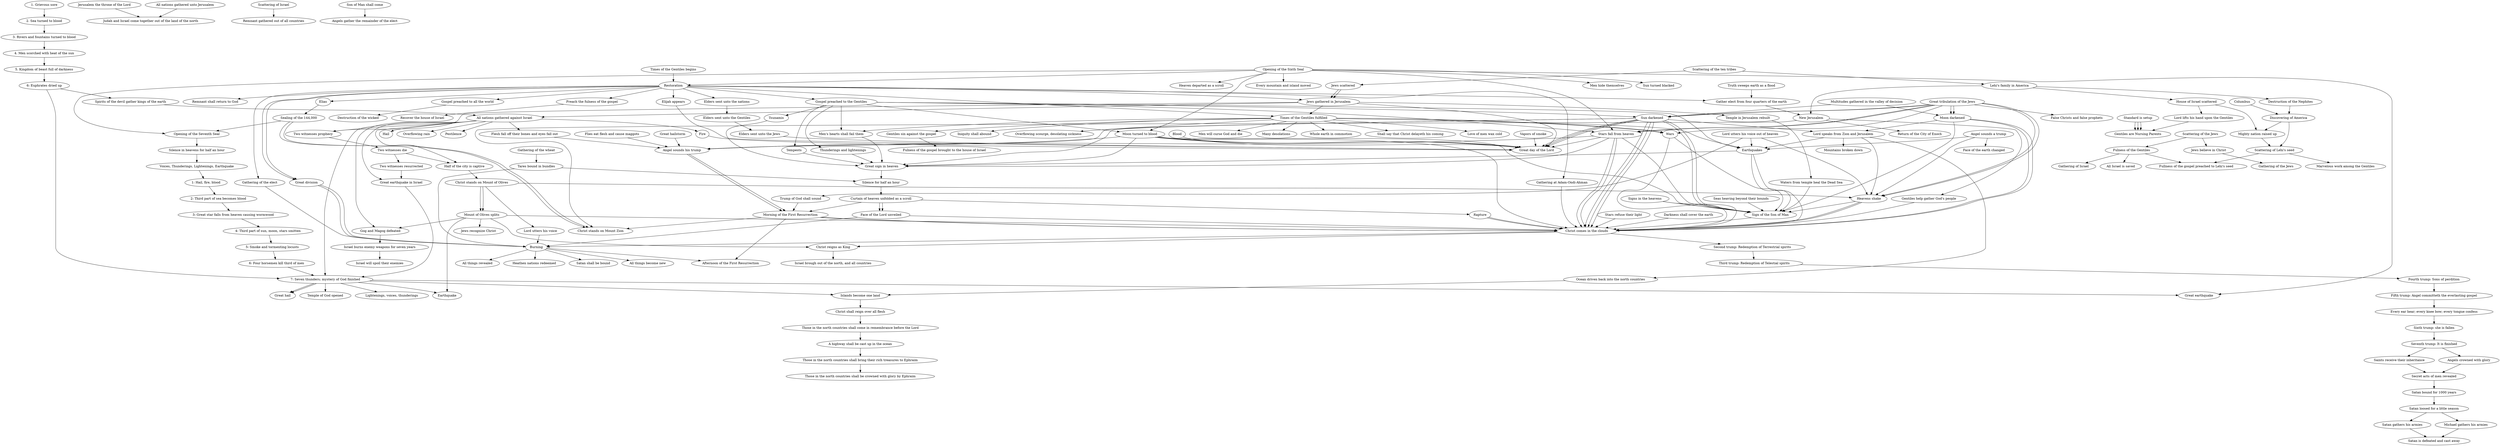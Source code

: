 digraph Signs {
  
  ##
  #
  # OT
  #
  ##

  # Isaiah 10:20-21
  "Restoration" -> "Remnant shall return to God"

  # Isaiah 49:22-23
  "Standard is setup" -> "Gentiles are Nursing Parents"

  # Jeremiah 3:17-18
  "Jerusalem the throne of the Lord" -> "Judah and Israel come together out of the land of the north"
  "All nations gathered unto Jerusalem" -> "Judah and Israel come together out of the land of the north"

  # Jeremiah 23:3
  "Scattering of Israel" -> "Remnant gathered out of all countries"

  # Jeremiah 23:5
  "Christ reigns as King" -> "Israel brough out of the north, and all countries"

  # Jeremiah 29:14
  "Jews scattered" -> "Jews gathered in Jerusalem"

  # Ezekiel 38:18-23
  ## Gog and Magog is concurrent with the seventh seal and seven angels pouring destruction
  "All nations gathered against Israel" -> "Hail"
  "All nations gathered against Israel" -> "Great earthquake in Israel"
  "All nations gathered against Israel" -> "Overflowing rain"
  "All nations gathered against Israel" -> "Pestilence"
  "All nations gathered against Israel" -> "Fire"
    
  # Ezekiel 39
  "All nations gathered against Israel" -> "Gog and Magog defeated"
  "Gog and Magog defeated" -> "Israel burns enemy weapons for seven years"
  "Israel burns enemy weapons for seven years" -> "Israel will spoil their enemies"

  # Joel 2:31
  "Sun darkened" -> "Great day of the Lord"
  "Moon turned to blood" -> "Great day of the Lord"

  # Joel 3:14-16
  "Multitudes gathered in the valley of decision" -> "Sun darkened"
  "Multitudes gathered in the valley of decision" -> "Moon darkened"
  "Sun darkened" -> "Lord speaks from Zion and Jerusalem"
  "Moon darkened" -> "Lord speaks from Zion and Jerusalem"
  "Lord speaks from Zion and Jerusalem" -> "Heavens shake"
  "Lord speaks from Zion and Jerusalem" -> "Earthquakes"

  # Zechariah 14
  "All nations gathered against Israel" -> "Half of the city is captive"
  "Half of the city is captive" -> "Christ stands on Mount of Olives"
  "Christ stands on Mount of Olives" -> "Mount of Olives splits"
  "Mount of Olives splits" -> "Christ reigns as King"

  # Zechariah 14:12
  "All nations gathered against Israel" -> "Flesh fall off their bones and eyes fall out"
  
  # Zechariah 14:5
  "Mount of Olives splits" -> "Christ comes in the clouds"

  # Malachi 4:5
  "Elijah appears" -> "Great day of the Lord"

  ##
  #
  # NT
  #
  ##

  # Matthew 24
  # JST Matthew 1
  subgraph matt24 {

    ###
    # JST is quite a bit different than Matthew 24. It excludes some things
    # and has others in a different order. We have Matthew 24 documented here
    # for the sake of comparison but commented out because we believe JST
    # to be more correct.
    ###

    # Matthew 24:5
    # "False Christs" -> "Beginning of sorrows"

    # Matthew 24:6
    # "Wars" -> "Beginning of sorrows"

    # Matthew 24:7
    # "Famine" -> "Beginning of sorrows"
    # "Pestilence" -> "Beginning of sorrows"
    # "Earthquakes" -> "Beginning of sorrows"

    # Matthew 24:8
    # "Beginning of sorrows"

    # Matthew 24:9
    # "Beginning of sorrows" -> "Persecution" # Is that what this means?

    # Matthew 24:11
    # "Beginning of sorrows" -> "False prophets"

    # Matthew 24:14
    # "Beginning of sorrows" -> "Gospel preached to all the world"

    # Matthew 24:21
    # "Persecution" -> "Great tribulation"
    # "False prophets" -> "Great tribulation"
    # "Gospel preached to all the world" -> "Great tribulation"

    # Matthew 24:23-24
    # "Great tribulation" -> "False Christs"
    # "Great tribulation" -> "False prophets"

    # Matthew 24:29
    # "Great tribulation" -> "Sun darkened"
    # "Great tribulation" -> "Moon darkened"
    # "Great tribulation" -> "Stars fall from heaven"
    # "Great tribulation" -> "Heavens shake"

    # Matthew 24:30
    # "Sun darkened" -> "Sign of the Son of Man"
    # "Moon darkened" -> "Sign of the Son of Man"
    # "Stars fall from heaven" -> "Sign of the Son of Man"
    # "Heavens shake" -> "Sign of the Son of Man"
    # "Sign of the Son of Man" -> "Christ comes in the clouds"

    # Matthew 24:31
    # "Christ comes in the clouds" -> "Gathering of the elect"

    # JST Matt 1:18,22
    "Great tribulation of the Jews" -> "False Christs and false prophets"

    # JST Matt 1:23
    "Great tribulation of the Jews" -> "Wars"

    # JST Matt 1:31
    "Gospel preached to all the world" -> "Destruction of the wicked"

    # JST Matt 1:33
    "Great tribulation of the Jews" -> "Sun darkened"
    "Great tribulation of the Jews" -> "Moon darkened"
    "Great tribulation of the Jews" -> "Stars fall from heaven"
    "Great tribulation of the Jews" -> "Heavens shake"

    # JST Matt 1:36
    "Sun darkened" -> "Sign of the Son of Man"
    "Moon darkened" -> "Sign of the Son of Man"
    "Stars fall from heaven" -> "Sign of the Son of Man"
    "Heavens shake" -> "Sign of the Son of Man"
    "Sign of the Son of Man" -> "Christ comes in the clouds"

    # JST Matt 1:37
    "Son of Man shall come" -> "Angels gather the remainder of the elect"
  }

  # Mark 13:24
  "Great tribulation of the Jews" -> "Sun darkened"
  "Great tribulation of the Jews" -> "Moon darkened"
  "Great tribulation of the Jews" -> "Stars fall from heaven"
  "Great tribulation of the Jews" -> "Heavens shake"
  "Sun darkened" -> "Christ comes in the clouds"
  "Moon darkened" -> "Christ comes in the clouds"
  "Stars fall from heaven" -> "Christ comes in the clouds"
  "Heavens shake" -> "Christ comes in the clouds"

  # Luke 21:25-28
  "Signs in the heavens" -> "Christ comes in the clouds"

  # Acts 2:20
  "Sun darkened" -> "Great day of the Lord"
  "Moon turned to blood" -> "Great day of the Lord"

  # Romans 11:25-26
  "Fulness of the Gentiles" -> "All Israel is saved"

  # 1 Thessalonians 4:16-17
  "Rapture" -> "Christ comes in the clouds"
  "Morning of the First Resurrection" -> "Christ comes in the clouds"

  # Revelation 6
  subgraph sixthSeal {
  	label="Sixth Seal"
  	
  	# Revelation 6:12-17
  	"Opening of the Sixth Seal" -> "Great earthquake"
  	"Opening of the Sixth Seal" -> "Sun turned blacked"
  	"Opening of the Sixth Seal" -> "Moon turned to blood"
  	"Opening of the Sixth Seal" -> "Stars fall from heaven"
  	"Opening of the Sixth Seal" -> "Heaven departed as a scroll"
  	"Opening of the Sixth Seal" -> "Every mountain and island moved"
  	"Opening of the Sixth Seal" -> "Men hide themselves"
  	
  	# Revelation 7:2, D&C 77:9
  	"Opening of the Sixth Seal" -> "Restoration" -> "Elias"
  	
  	# Revelation 7:3-4
  	"Elias" -> "Sealing of the 144,000"
  }
  
  # Revelation 8
  # Revelation 9
  subgraph seventhSeal {
  	label="Seventh Seal: Seven angels"
  	
  	"Opening of the Sixth Seal" -> "Opening of the Seventh Seal"
  	"Sealing of the 144,000" -> "Opening of the Seventh Seal"
  	
  	# Revelation 8:1
  	"Opening of the Seventh Seal" -> "Silence in heavens for half an hour"
  	
  	# Revelation 8:5
  	"Silence in heavens for half an hour" -> "Voices, Thunderings, Lightenings, Earthquake"
  	
  	# Revelation 8:7
    ## First angel
  	"Voices, Thunderings, Lightenings, Earthquake" -> "1: Hail, fire, blood"
  	
  	# Revelation 8:8
    ## Second angel
  	"1: Hail, fire, blood" -> "2: Third part of sea becomes blood"
  	
  	# Revelation 8:10
    ## Third angel
  	"2: Third part of sea becomes blood" -> "3: Great star falls from heaven causing wormwood"
  	
  	# Revelation 8:12
    ## Fourth angel
  	"3: Great star falls from heaven causing wormwood" -> "4: Third part of sun, moon, stars smitten"
  	
  	# Revelation 9:1-12
    ## Fifth angel
  	"4: Third part of sun, moon, stars smitten" -> "5: Smoke and tormenting locusts"
  	
  	# Revelation 9:13-21
    ## Sixth angel
  	"5: Smoke and tormenting locusts" -> "6: Four horsemen kill third of men"
  	
  	# Revelation 10
    ## Seventh angel
  	"6: Four horsemen kill third of men" -> "7: Seven thunders; mystery of God finished"
  }
  
  # Revelation 11
  subgraph twoWitnesses {
    label="Two witnesses in Jerusalem"
  
    # Revelation 11:2
    ## The Gentiles tread Jerusalem for 42 months which is the length of time
    ## that the witnesses will prophecy for (1260 days). Zechariah and Ezekiel
    ## speak of all nations being gathered against Israel. We know from
    ## Revelation that this is concurrent with the two witnesses.
    "All nations gathered against Israel" -> "Two witnesses prophecy"
    
    # Revelation 11:3; 11:7
    "Two witnesses prophecy" -> "Two witnesses die"
    
    # Revelation 11:11
    "Two witnesses die" -> "Two witnesses resurrected"
    
    # Revelation 11:13
    ## Earthquake destroys tenth of Jerusalem; 7,000 men die
    "Two witnesses resurrected" -> "Great earthquake in Israel"	
    
    # Revelation 11:15
    "Great earthquake in Israel" -> "7: Seven thunders; mystery of God finished"

    # Revelation 11:19
    "7: Seven thunders; mystery of God finished" -> "Temple of God opened"
    "7: Seven thunders; mystery of God finished" -> "Lightenings, voices, thunderings"
    "7: Seven thunders; mystery of God finished" -> "Earthquake"
    "7: Seven thunders; mystery of God finished" -> "Great hail"
  }

  # Revelation 14:1
  "Sealing of the 144,000" -> "Christ stands on Mount Zion"
  
  # Revelation 15-16
  subgraph sevenPlagues {
  	"1. Grievous sore" -> "2. Sea turned to blood"
    "2. Sea turned to blood" -> "3. Rivers and fountains turned to blood" 
    "3. Rivers and fountains turned to blood" -> "4. Men scorched with heat of the sun"
    "4. Men scorched with heat of the sun" -> "5. Kingdom of beast full of darkness"
    "5. Kingdom of beast full of darkness" -> "6: Euphrates dried up"
    "6: Euphrates dried up" -> "7: Seven thunders; mystery of God finished"
  	
  	# Revelation 16:12-16
    "6: Euphrates dried up" -> "Spirits of the devil gather kings of the earth"
    "Spirits of the devil gather kings of the earth" -> "All nations gathered against Israel"
    
    # Revelation 16:16-21
    "All nations gathered against Israel" -> "7: Seven thunders; mystery of God finished"
    "7: Seven thunders; mystery of God finished" -> "Islands become one land"
    "7: Seven thunders; mystery of God finished" -> "Great hail"
    "7: Seven thunders; mystery of God finished" -> "Great earthquake"
  }

  ##
  #
  # BoM
  #
  ##

  # Assumption
  "Lehi's family in America" -> "Destruction of the Nephites" -> "Discovering of America"

  # 1 Nephi 13:12
  "Columbus" -> "Discovering of America"
  
  # 1 Nephi 13:14
  "Discovering of America" -> "Scattering of Lehi's seed"
  
  # 1 Nephi 15:13
  "Fulness of the Gentiles" -> "Fullness of the gospel preached to Lehi's seed"
  
  # 1 Nephi 15:17
  "Scattering of Lehi's seed" -> "Fullness of the gospel preached to Lehi's seed"

  # 1 Nephi 21:22-23
  "Standard is setup" -> "Gentiles are Nursing Parents"

  # 1 Nephi 22:3
  "Lehi's family in America" -> "House of Israel scattered"

  # 1 Nephi 22:4
  "Scattering of the ten tribes" -> "Lehi's family in America"

  # 1 Nephi 22:6
  "House of Israel scattered" -> "Lord lifts his hand upon the Gentiles"
  "Lord lifts his hand upon the Gentiles" -> "Gentiles are Nursing Parents"

  # 1 Nephi 22:7
  "House of Israel scattered" -> "Mighty nation raised up"
  "Mighty nation raised up" -> "Scattering of Lehi's seed"

  # 1 Nephi 22:8
  "Scattering of Lehi's seed" -> "Marvelous work among the Gentiles"

  ## TODO: review the rest of 1 Nephi 22.

  # 2 Nephi 6-7
  "Standard is setup" -> "Gentiles are Nursing Parents"

  # 2 Nephi 10:6-8
  ## This seems to imply that the Jews would believe in Christ before being
  ## gathered again in Jerusalem, but that's clearly not true. Maybe I'm
  ## confusing the Jews and the House of Israel? The scriptures sometimes
  ## use those interchangeably.
  "Scattering of the Jews" -> "Jews believe in Christ"
  "Jews believe in Christ" -> "Gathering of the Jews"

  # 1 Nephi 22:9
  ## "Gentiles are Nursing Parents"
  ## 1 Nephi 22:8 explains that the Gentiles bringing the restored gospel
  ## to the tribes of Israel is likened to Israel being carried in the arms
  ## of the Gentiles. Maybe I should change "Gentiles are Nursing Parents"
  ## to "Carried in the arms and upon the shoulders of the Gentiles".
  ## This also implies that it's not a physical gathering.

  # 2 Nephi 30:8,10
  "Restoration" -> "Great division" -> "Burning"

  # 2 Nephi 30:15-18
  "Burning" -> "All things revealed"

  # 3 Nephi 16:4-5
  "Scattering of the Jews" -> "Fulness of the Gentiles"
  "Fulness of the Gentiles" -> "Gathering of Israel"

  # 3 Nephi 16:7-10
  "Times of the Gentiles fulfilled" -> "Gentiles sin against the gospel"

  # 3 Nephi 16:10-12
  "Gentiles sin against the gospel" -> "Fulness of the gospel brought to the house of Israel"

  # 3 Nephi 20:22
  # 3 Nephi 21:23-25
  # Ether 13:8
  "Lehi's family in America" -> "New Jerusalem" 
  "New Jerusalem" -> "Gentiles help gather God's people" 
  "Gentiles help gather God's people" -> "Christ comes in the clouds"

  ##
  #
  # D&C
  #
  ##

  subgraph dc29 {
    # D&C 29:7
    "Restoration" -> "Gathering of the elect"

    # D&C 29:9
    "Gathering of the elect" -> "Burning"

    # D&C 29:13
    ## I'm not sure that this is the great earthquake, perhaps just a earthquake
    ## "Angel sounds his trump" -> "Great earthquake"
    "Angel sounds his trump" -> "Morning of the First Resurrection"
    
    # D&C 29:14-19
    "Sun darkened" -> "Angel sounds his trump"
    "Moon turned to blood" -> "Angel sounds his trump"
    "Stars fall from heaven" -> "Angel sounds his trump"
    "Great hailstorm" -> "Angel sounds his trump"
    "Flies eat flesh and cause maggots" -> "Angel sounds his trump"
    "Flesh fall off their bones and eyes fall out" -> "Angel sounds his trump"
  }

  # D&C 33:6
  "Restoration" -> "Gather elect from four quarters of the earth"

  # D&C 34:7-9
  "Sun darkened" -> "Christ comes in the clouds"
  "Moon turned to blood" -> "Christ comes in the clouds"
  "Stars refuse their light" -> "Christ comes in the clouds"
  "Stars fall from heaven" -> "Christ comes in the clouds"

  # D&C 39:11
  "Restoration" -> "Preach the fulness of the gospel"
  "Preach the fulness of the gospel" -> "Recover the house of Israel"

  # D&C 43:18
  "Lord utters his voice out of heaven" -> "Heavens shake"
  "Lord utters his voice out of heaven" -> "Earthquakes"
  "Lord utters his voice out of heaven" -> "Trump of God shall sound"
  "Trump of God shall sound" -> "Morning of the First Resurrection"

  # D&C 45:24-59
  subgraph dc45 {
  
  	# D&C 45:24-25
  	"Jews scattered" -> "Jews gathered in Jerusalem"
    "Jews gathered in Jerusalem" -> "Times of the Gentiles fulfilled"
  	
  	# D&C 45:26-27
  	"Times of the Gentiles fulfilled" -> "Wars"
  	"Times of the Gentiles fulfilled" -> "Whole earth in commotion"
  	"Times of the Gentiles fulfilled" -> "Men's hearts shall fail them"
  	"Times of the Gentiles fulfilled" -> "Shall say that Christ delayeth his coming"
  	"Times of the Gentiles fulfilled" -> "Love of men wax cold"
  	"Times of the Gentiles fulfilled" -> "Iniquity shall abound"
  	
  	# D&C 45:28-30
  	"Times of the Gentiles begins" -> "Restoration"
    "Restoration" -> "Times of the Gentiles fulfilled"
  	
  	# D&C 45:31-33
  	"Times of the Gentiles fulfilled" -> "Overflowing scourge, desolating sickness"
  	"Times of the Gentiles fulfilled" -> "Men will curse God and die"
  	"Times of the Gentiles fulfilled" -> "Earthquakes"
  	"Times of the Gentiles fulfilled" -> "Many desolations"
  	"Times of the Gentiles fulfilled" -> "Wars"
  	
  	# D&C 45:40-43
  	"Blood" -> "Great day of the Lord"
  	"Fire" -> "Great day of the Lord"
  	"Vapors of smoke" -> "Great day of the Lord"
  	"Sun darkened" -> "Great day of the Lord"
  	"Moon turned to blood" -> "Great day of the Lord"
  	"Stars fall from heaven" -> "Great day of the Lord"
  	"Jews gathered in Jerusalem" -> "Great day of the Lord"
  	
  	# D&C 45:45-46
    ## When it says in verse 46 that "the saints shall come from the four quarters of the earth"
    ## I believe it's speaking of the same saints from verse 45 that will be resurrected.
  	"Angel sounds his trump" -> "Morning of the First Resurrection"
    ## "Morning of the First Resurrection" -> "Arm of the Lord shall fall"

  	# D&C 45:47-48
  	## "Arm of the Lord shall fall" -> "Christ stands on Mount of Olives"
    "Christ stands on Mount of Olives" -> "Mount of Olives splits"
    "Mount of Olives splits" -> "Earthquake"
  	"Christ stands on Mount of Olives" -> "Heavens shake"

    # D&C 45:49-50
  	"Christ stands on Mount of Olives" -> "Lord utters his voice"
    "Lord utters his voice" -> "Burning"
  	
  	# D&C 45:51-53
  	"Mount of Olives splits" -> "Jews recognize Christ"
  	
  	# D&C 45:54
  	"Burning" -> "Heathen nations redeemed"
  	"Burning" -> "Afternoon of the First Resurrection"
  	"Burning" -> "Satan shall be bound"
  }

  # D&C 49:23
  "Angel sounds a trump" -> "Heavens shake"
  "Angel sounds a trump" -> "Earthquakes"
  "Angel sounds a trump" -> "Face of the earth changed"

  # D&C 63:33-34
  "Wars" -> "Christ comes in the clouds"

  # D&C 63:54
  "Restoration" -> "Great division" -> "Burning"

  # D&C 64:23-24
  "Christ comes in the clouds" -> "Burning"

  # D&C 76:63
  "Christ comes in the clouds" -> "Christ reigns as King"

  # D&C 77:15
  "Restoration" -> "Jews gathered in Jerusalem" 
  "Jews gathered in Jerusalem" -> "Two witnesses prophecy"

  # D&C 84:2
  ## Mount Zion is New Jerusalem; it has to be built before Christ can visit
  "New Jerusalem" -> "Christ stands on Mount Zion"

  # D&C 86:7
  "Gathering of the wheat" -> "Tares bound in bundles"
  "Tares bound in bundles" -> "Burning"

  # D&C 88
  subgraph dc88 {

    # D&C 88:87-93
    "Restoration" -> "Gospel preached to the Gentiles"
    "Gospel preached to the Gentiles" -> "Earthquakes" -> "Great sign in heaven"
    "Gospel preached to the Gentiles" -> "Sun darkened" -> "Great sign in heaven"
    "Gospel preached to the Gentiles" -> "Moon turned to blood" -> "Great sign in heaven"
    "Gospel preached to the Gentiles" -> "Stars fall from heaven" -> "Great sign in heaven"
    "Gospel preached to the Gentiles" -> "Thunderings and lightenings" -> "Great sign in heaven"
    "Gospel preached to the Gentiles" -> "Tempests" -> "Great sign in heaven"
    "Gospel preached to the Gentiles" -> "Tsunamis" -> "Great sign in heaven"
    "Gospel preached to the Gentiles" -> "Men's hearts shall fail them" -> "Great sign in heaven"
    
    # D&C 88:94
    "Tares bound in bundles" -> "Silence for half an hour"

    # D&C 88:95-97
    "Great sign in heaven" -> "Silence for half an hour" 
    "Silence for half an hour" -> "Curtain of heaven unfolded as a scroll"
    "Curtain of heaven unfolded as a scroll" -> "Face of the Lord unveiled"
    "Curtain of heaven unfolded as a scroll" -> "Morning of the First Resurrection"
    "Curtain of heaven unfolded as a scroll" -> "Rapture"
    "Face of the Lord unveiled" -> "Christ comes in the clouds"
    "Morning of the First Resurrection" -> "Christ comes in the clouds"
    "Rapture" -> "Christ comes in the clouds"

    # D&C 88:99
    "Christ comes in the clouds" -> "Second trump: Redemption of Terrestrial spirits"

    # D&C 88:100
    "Second trump: Redemption of Terrestrial spirits" -> "Third trump: Redemption of Telestial spirits"

    # D&C 88:102
    "Third trump: Redemption of Telestial spirits" -> "Fourth trump: Sons of perdition"

    # D&C 88:103-104
    "Fourth trump: Sons of perdition" -> "Fifth trump: Angel committeth the everlasting gospel"
    "Fifth trump: Angel committeth the everlasting gospel" -> "Every ear hear; every knee bow; every tongue confess"

    # D&C 88:105
    "Every ear hear; every knee bow; every tongue confess" -> "Sixth trump: she is fallen"

    # D&C 88:106
    "Sixth trump: she is fallen" -> "Seventh trump: It is finished"

    # D&C 88:107
    "Seventh trump: It is finished" -> "Angels crowned with glory"
    "Seventh trump: It is finished" -> "Saints receive their inheritance"

    # D&C 88:108-110
    "Angels crowned with glory" -> "Secret acts of men revealed"
    "Saints receive their inheritance" -> "Secret acts of men revealed"

    # D&C 88:110
    "Secret acts of men revealed" -> "Satan bound for 1000 years"

    # D&C 88:111-115
    "Satan bound for 1000 years" -> "Satan loosed for a little season"
    "Satan loosed for a little season" -> "Satan gathers his armies"
    "Satan loosed for a little season" -> "Michael gathers his armies"
    "Satan gathers his armies" -> "Satan is defeated and cast away"
    "Michael gathers his armies" -> "Satan is defeated and cast away"
  }

  # D&C 101:23-25
  "Curtain of heaven unfolded as a scroll" -> "Face of the Lord unveiled"
  "Face of the Lord unveiled" -> "Burning"
  "Burning" -> "All things become new"

  # D&C 116
  "Restoration" -> "Gathering at Adam-Ondi-Ahman"

  # D&C 133:7-8
  "Restoration" -> "Elders sent unto the nations"
  "Elders sent unto the nations" -> "Elders sent unto the Gentiles"
  "Elders sent unto the Gentiles" -> "Elders sent unto the Jews"

  # D&C 133:10
  "Elders sent unto the Jews" -> "Great day of the Lord"

  # D&C 133:18
  "Sealing of the 144,000" -> "Christ stands on Mount Zion"

  # D&C 133:21-22
  "Lord speaks from Zion and Jerusalem" -> "Mountains broken down"

  # D&C 133:23
  "Lord speaks from Zion and Jerusalem" -> "Ocean driven back into the north countries" -> "Islands become one land"

  # D&C 133:25
  "Islands become one land" -> "Christ shall reign over all flesh"

  # D&C 133:26
  "Christ shall reign over all flesh" -> "Those in the north countries shall come in remembrance before the Lord"

  # D&C 133:27
  "Those in the north countries shall come in remembrance before the Lord" -> "A highway shall be cast up in the ocean"

  # D&C 133:30
  "A highway shall be cast up in the ocean" -> "Those in the north countries shall bring their rich treasures to Ephraim"

  # D&C 133:32
  "Those in the north countries shall bring their rich treasures to Ephraim" -> "Those in the north countries shall be crowned with glory by Ephraim"

  # D&C 133:56
  "Morning of the First Resurrection" -> "Christ stands on Mount Zion"

  ##
  #
  # PoGP
  #
  ##

  # Moses 7:60-61
  "Sun darkened" -> "Christ comes in the clouds"
  "Moon darkened" -> "Christ comes in the clouds"
  "Heavens shake" -> "Christ comes in the clouds"
  "Darkness shall cover the earth" -> "Christ comes in the clouds"
  "Earthquakes" -> "Christ comes in the clouds"

  # Moses 7:62
  "Truth sweeps earth as a flood" -> "Gather elect from four quarters of the earth"
  "Gather elect from four quarters of the earth" -> "New Jerusalem"

  # Moses 7:63-64
  "New Jerusalem" -> "Return of the City of Enoch"

  ##
  #
  # Other
  #
  ##

  # Teachings of the Prophet Joseph Smith; p286-287
  "Jews gathered in Jerusalem" -> "Temple in Jerusalem rebuilt"
  "Temple in Jerusalem rebuilt" -> "Waters from temple heal the Dead Sea"
  "Waters from temple heal the Dead Sea" -> "Sign of the Son of Man"
  "Wars" -> "Sign of the Son of Man"
  "Signs in the heavens" -> "Sign of the Son of Man"
  "Sun darkened" -> "Sign of the Son of Man"
  "Moon turned to blood" -> "Sign of the Son of Man"
  "Earthquakes" -> "Sign of the Son of Man"
  "Seas heaving beyond their bounds" -> "Sign of the Son of Man"

  # https://www.lds.org/manual/old-testament-student-manual-kings-malachi/enrichment-i?lang=eng
  "Two witnesses die" -> "Half of the city is captive"
  "Mount of Olives splits" -> "Gog and Magog defeated"

  ##
  #
  # Assumptions
  #
  ##

  # Assumption
  ## Israel was scattered before the Jews were scattered
  "Scattering of the ten tribes" -> "Jews scattered"

  # Assumption
  ## All nations cannot gather against Israel until Israel is gathered itself,
  ## and that gather has already occurred in Jerusalem (as prophecied).
  "Jews gathered in Jerusalem" -> "All nations gathered against Israel"

  # Assumption
  ## The gospel cannot be preached to all the world until it has been restored
  ## and a people have been established to do the preaching.
  "Restoration" -> "Gospel preached to all the world"

  # Assumption
  "Gathering at Adam-Ondi-Ahman" -> "Christ comes in the clouds"

  # Assumption
  "Morning of the First Resurrection" -> "Afternoon of the First Resurrection"

  # Assumption
  "Discovering of America" -> "Mighty nation raised up"

  # Assumption
  "Restoration" -> "Elijah appears"
}